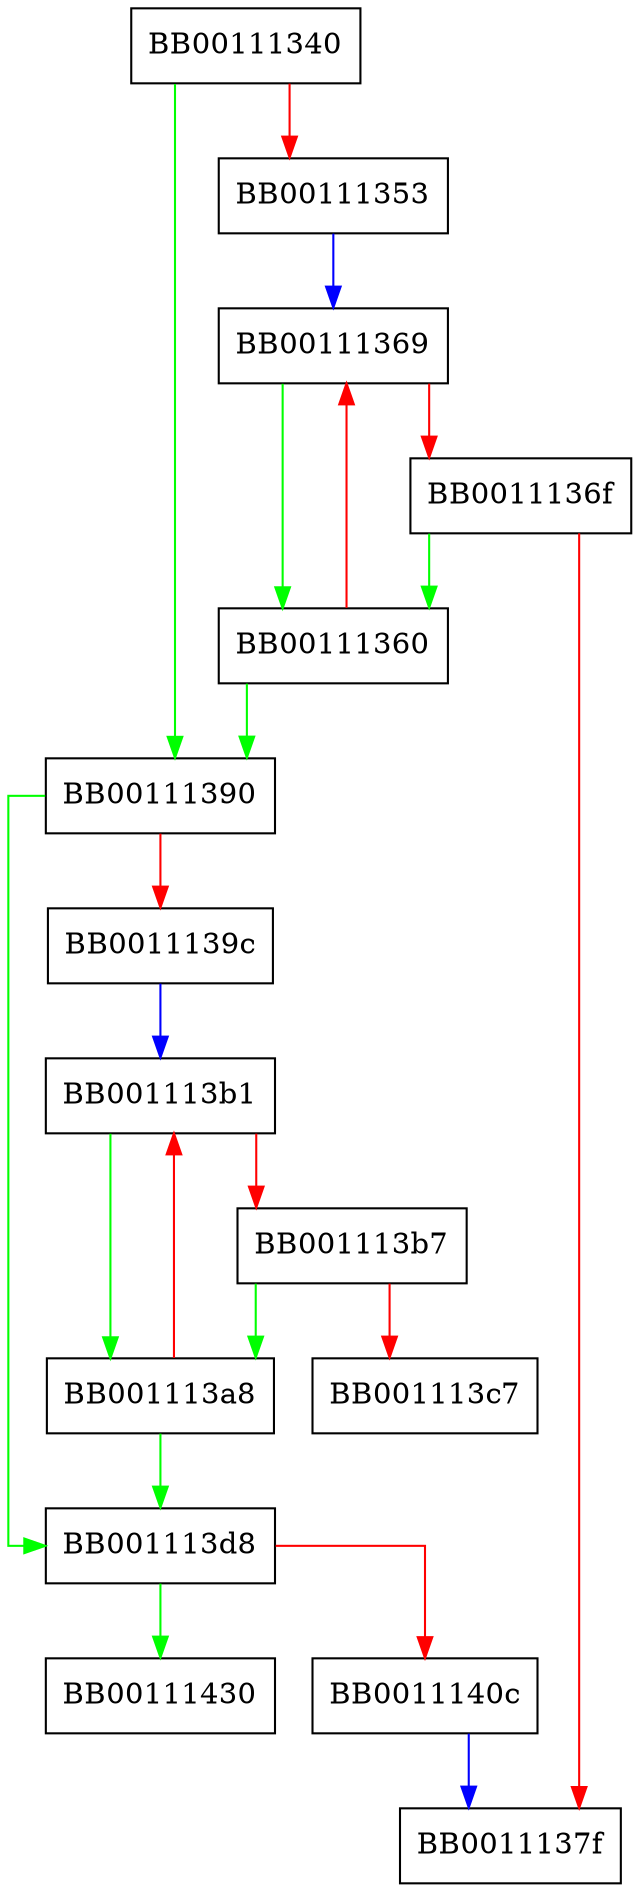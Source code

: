 digraph FUN_00111340 {
  node [shape="box"];
  graph [splines=ortho];
  BB00111340 -> BB00111390 [color="green"];
  BB00111340 -> BB00111353 [color="red"];
  BB00111353 -> BB00111369 [color="blue"];
  BB00111360 -> BB00111390 [color="green"];
  BB00111360 -> BB00111369 [color="red"];
  BB00111369 -> BB00111360 [color="green"];
  BB00111369 -> BB0011136f [color="red"];
  BB0011136f -> BB00111360 [color="green"];
  BB0011136f -> BB0011137f [color="red"];
  BB00111390 -> BB001113d8 [color="green"];
  BB00111390 -> BB0011139c [color="red"];
  BB0011139c -> BB001113b1 [color="blue"];
  BB001113a8 -> BB001113d8 [color="green"];
  BB001113a8 -> BB001113b1 [color="red"];
  BB001113b1 -> BB001113a8 [color="green"];
  BB001113b1 -> BB001113b7 [color="red"];
  BB001113b7 -> BB001113a8 [color="green"];
  BB001113b7 -> BB001113c7 [color="red"];
  BB001113d8 -> BB00111430 [color="green"];
  BB001113d8 -> BB0011140c [color="red"];
  BB0011140c -> BB0011137f [color="blue"];
}